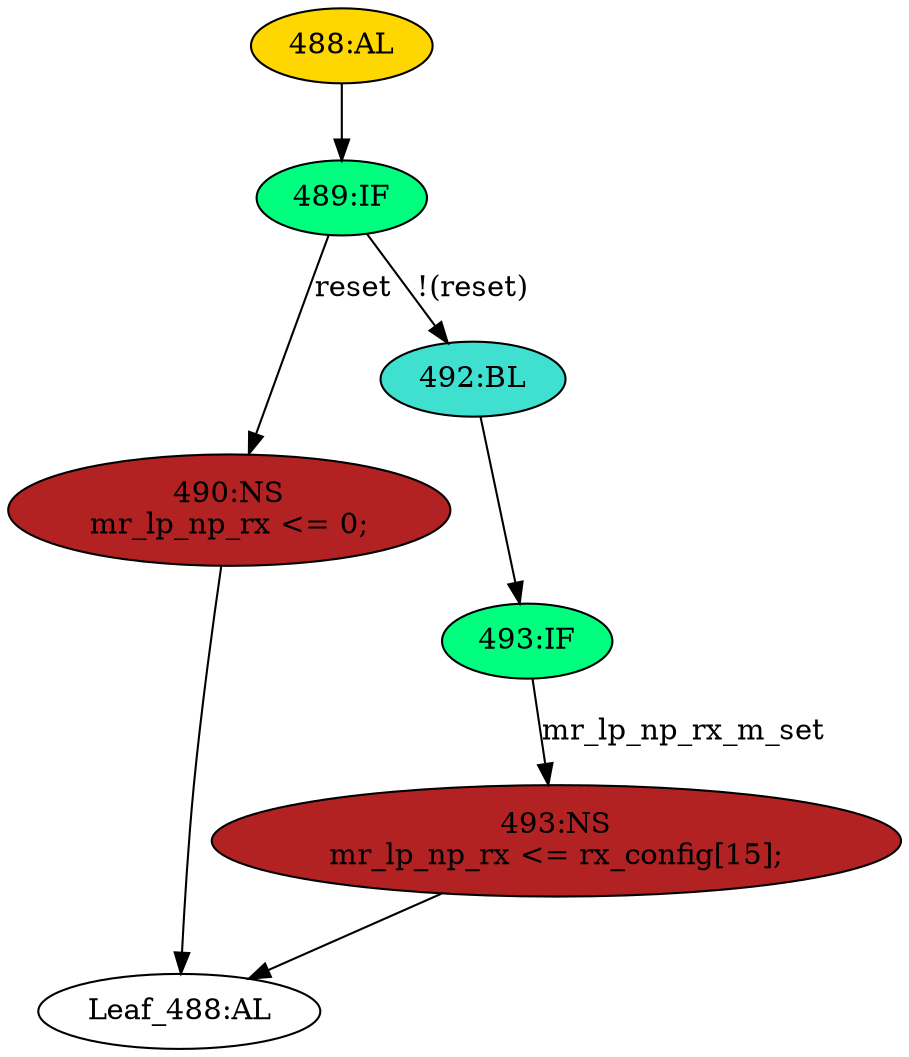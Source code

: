 strict digraph "" {
	node [label="\N"];
	"490:NS"	 [ast="<pyverilog.vparser.ast.NonblockingSubstitution object at 0x7f1980a56e90>",
		fillcolor=firebrick,
		label="490:NS
mr_lp_np_rx <= 0;",
		statements="[<pyverilog.vparser.ast.NonblockingSubstitution object at 0x7f1980a56e90>]",
		style=filled,
		typ=NonblockingSubstitution];
	"Leaf_488:AL"	 [def_var="['mr_lp_np_rx']",
		label="Leaf_488:AL"];
	"490:NS" -> "Leaf_488:AL"	 [cond="[]",
		lineno=None];
	"492:BL"	 [ast="<pyverilog.vparser.ast.Block object at 0x7f1980a56fd0>",
		fillcolor=turquoise,
		label="492:BL",
		statements="[]",
		style=filled,
		typ=Block];
	"493:IF"	 [ast="<pyverilog.vparser.ast.IfStatement object at 0x7f1980a5d050>",
		fillcolor=springgreen,
		label="493:IF",
		statements="[]",
		style=filled,
		typ=IfStatement];
	"492:BL" -> "493:IF"	 [cond="[]",
		lineno=None];
	"493:NS"	 [ast="<pyverilog.vparser.ast.NonblockingSubstitution object at 0x7f1980a5d090>",
		fillcolor=firebrick,
		label="493:NS
mr_lp_np_rx <= rx_config[15];",
		statements="[<pyverilog.vparser.ast.NonblockingSubstitution object at 0x7f1980a5d090>]",
		style=filled,
		typ=NonblockingSubstitution];
	"493:IF" -> "493:NS"	 [cond="['mr_lp_np_rx_m_set']",
		label=mr_lp_np_rx_m_set,
		lineno=493];
	"489:IF"	 [ast="<pyverilog.vparser.ast.IfStatement object at 0x7f1980a5d2d0>",
		fillcolor=springgreen,
		label="489:IF",
		statements="[]",
		style=filled,
		typ=IfStatement];
	"489:IF" -> "490:NS"	 [cond="['reset']",
		label=reset,
		lineno=489];
	"489:IF" -> "492:BL"	 [cond="['reset']",
		label="!(reset)",
		lineno=489];
	"488:AL"	 [ast="<pyverilog.vparser.ast.Always object at 0x7f1980a5d350>",
		clk_sens=True,
		fillcolor=gold,
		label="488:AL",
		sens="['ck', 'reset']",
		statements="[]",
		style=filled,
		typ=Always,
		use_var="['reset', 'mr_lp_np_rx_m_set', 'rx_config']"];
	"488:AL" -> "489:IF"	 [cond="[]",
		lineno=None];
	"493:NS" -> "Leaf_488:AL"	 [cond="[]",
		lineno=None];
}
